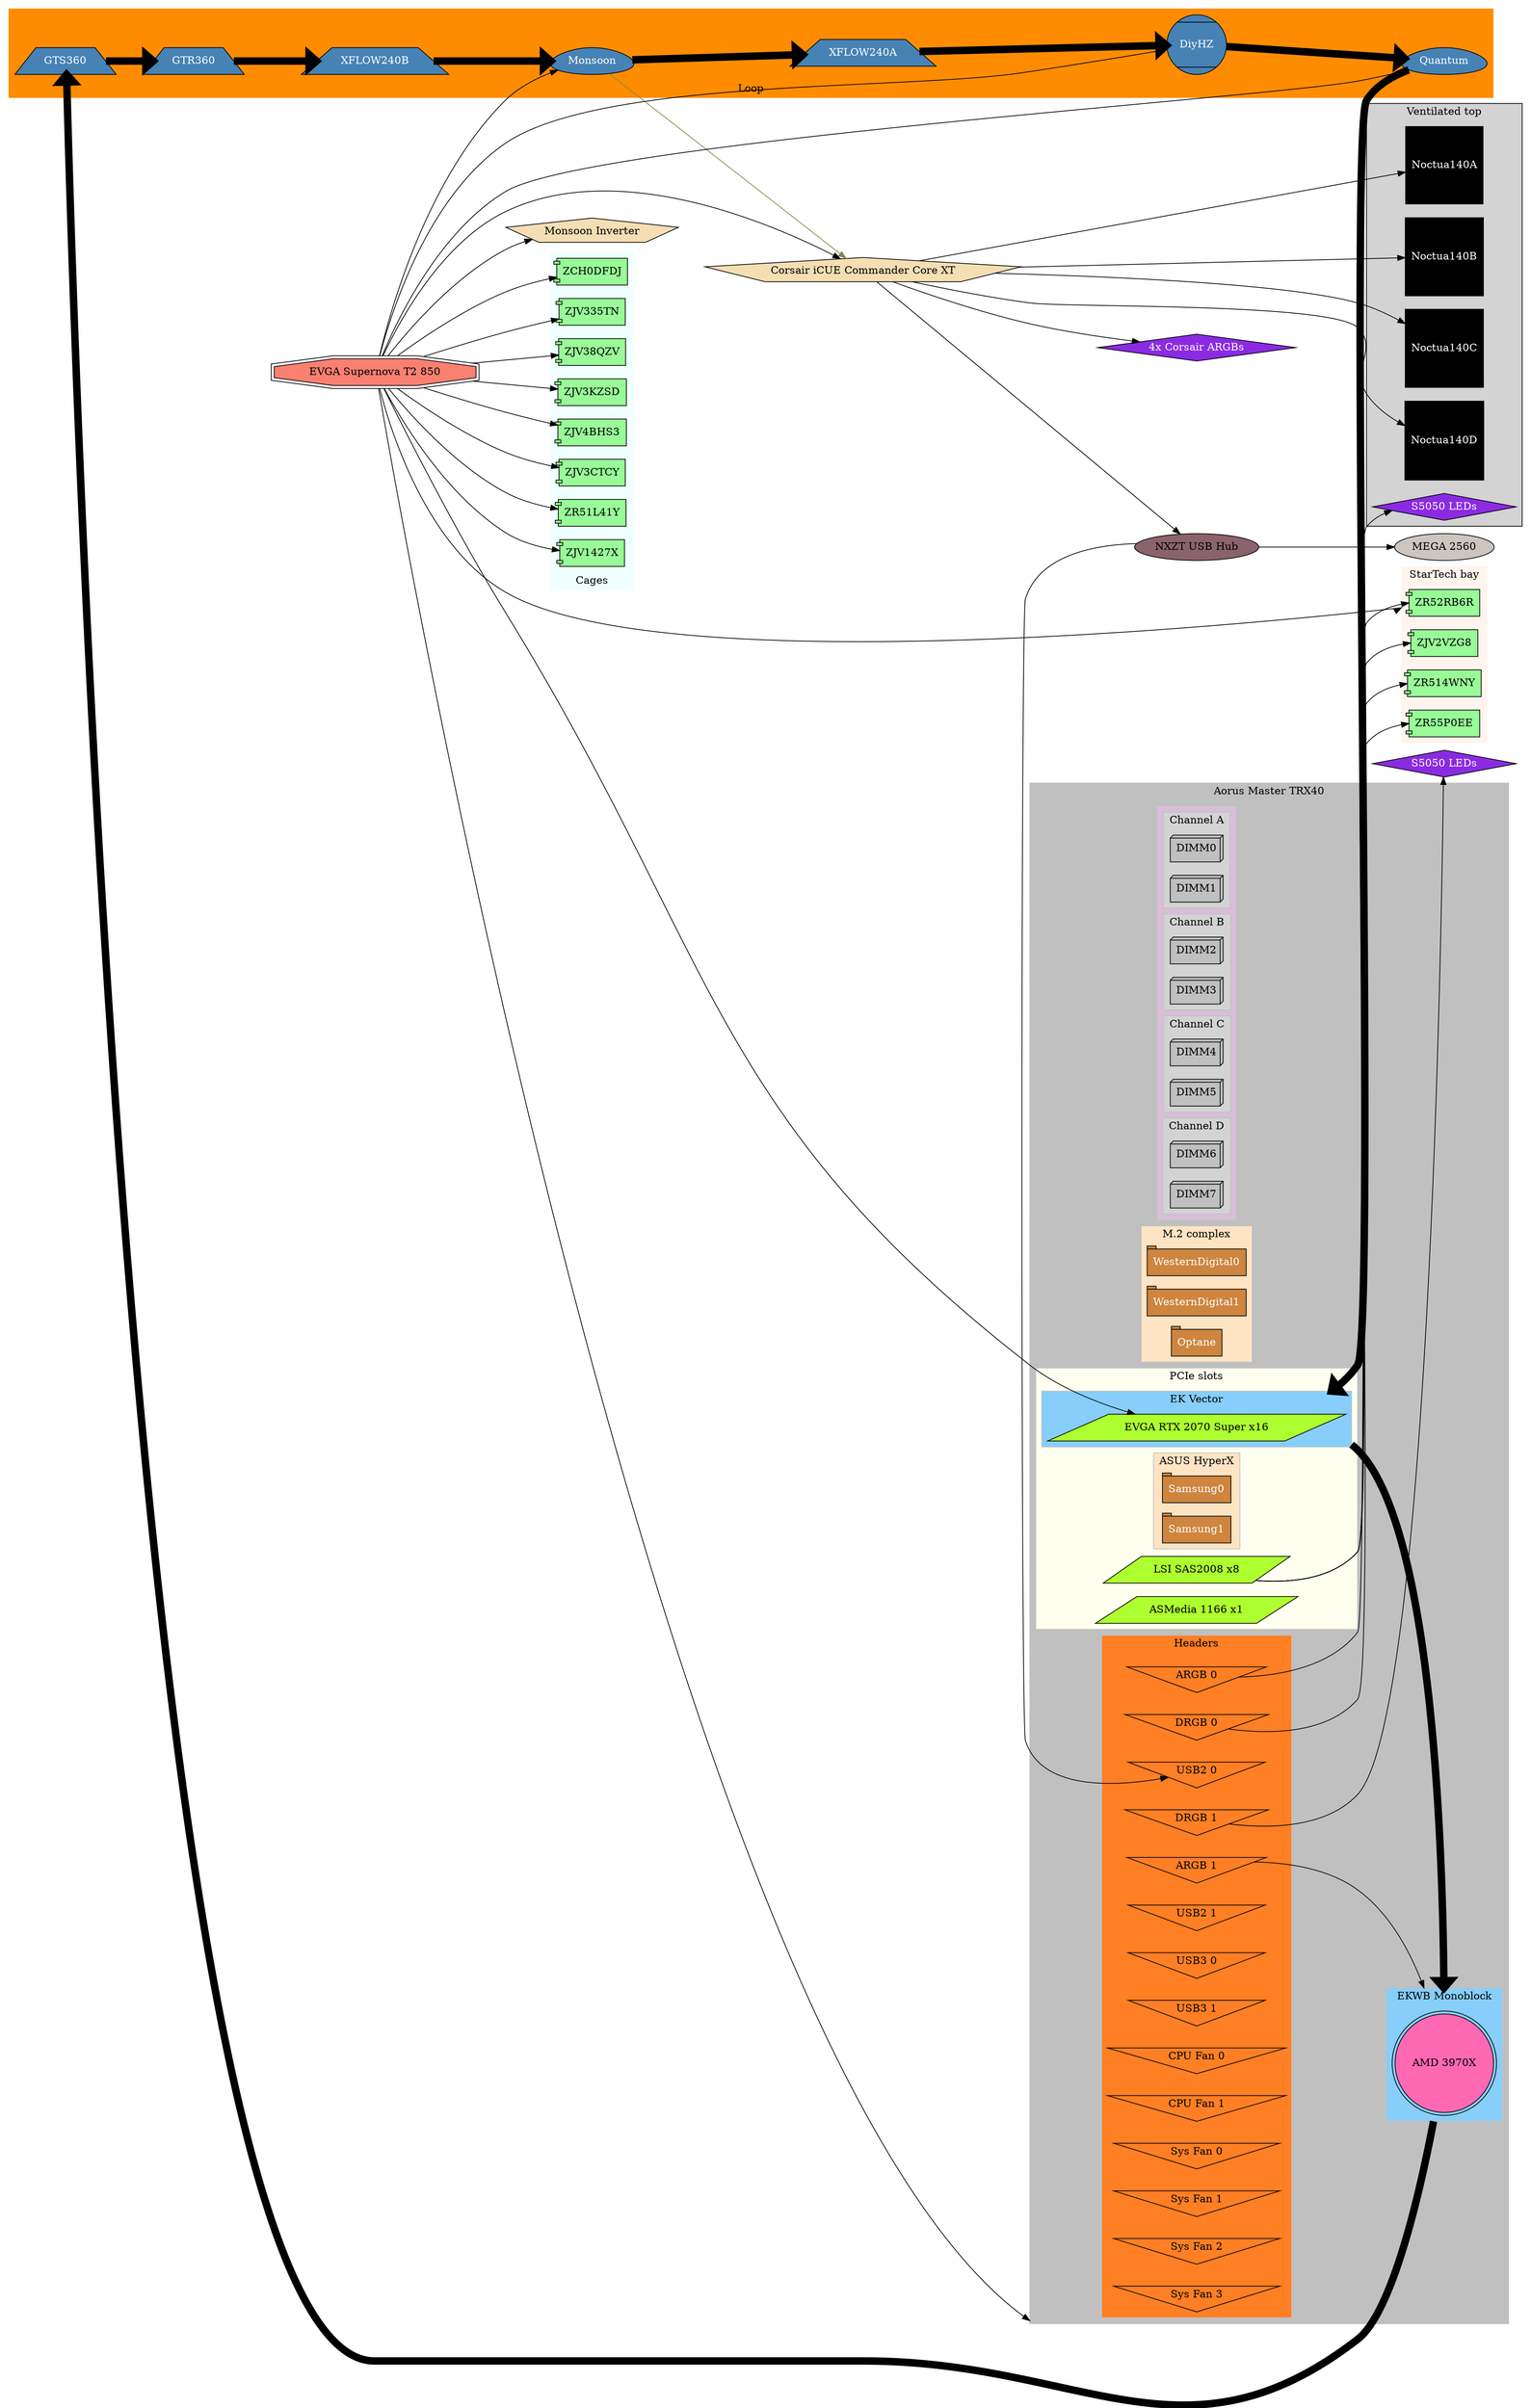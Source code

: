 digraph G {
		compound=true
		rankdir=LR;
		subgraph clusterStartech {
		  label="StarTech bay";
			style=filled;
			color=seashell;
			{ rank=same; ZR52RB6R ZR514WNY ZR55P0EE ZJV2VZG8 }
		}
	  subgraph clusterMobo {
		  label="Aorus Master TRX40";
			style=filled;
			color=grey;
			shape=Msquare;
			subgraph clusterMemory {
			  fillcolor=thistle;
				label="";
				subgraph clusterChannelA {
					label="Channel A";
					style=filled;
					fillcolor=lightgrey;
					{ rank=same; DIMM0 DIMM1 }
				}
				subgraph clusterChannelB {
					label="Channel B";
					style=filled;
					fillcolor=lightgrey;
					{ rank=same; DIMM2 DIMM3 }
				}
				subgraph clusterChannelC {
					label="Channel C";
					style=filled;
					fillcolor=lightgrey;
					{ rank=same; DIMM4 DIMM5 }
				}
				subgraph clusterChannelD {
					label="Channel D";
					style=filled;
					fillcolor=lightgrey;
					DIMM6
					DIMM7
				}
			}
			subgraph clusterM2s {
				label="M.2 complex";
				style=filled;
				fillcolor=bisque;
				WesternDigital0 [shape=tab style=filled fillcolor=peru fontcolor=white]
				WesternDigital1 [shape=tab style=filled fillcolor=peru fontcolor=white]
				Optane [shape=tab style=filled fillcolor=peru fontcolor=white]
			}
			subgraph clusterMonoblock {
				label="EKWB Monoblock";
				style=filled;
				fillcolor=lightskyblue;
				CPU [style=filled fillcolor=hotpink shape=doublecircle label="AMD 3970X"];
			}
			subgraph clusterPCIe {
				label="PCIe slots";
				style=filled;
				fillcolor=ivory;
				LSI [label="LSI SAS2008 x8"];
				ASM [label="ASMedia 1166 x1"];
				subgraph clusterEKVector {
					label="EK Vector";
					style=filled;
					fillcolor=lightskyblue;
					GPU [label="EVGA RTX 2070 Super x16"];
				}
				subgraph clusterHyperX {
					label="ASUS HyperX";
					style=filled;
					fillcolor=bisque;
					Samsung0 [shape=tab style=filled fillcolor=peru fontcolor=white]
					Samsung1 [shape=tab style=filled fillcolor=peru fontcolor=white]
				}
			}
			subgraph clusterHeaders {
				label="Headers";
				style=filled;
				fillcolor=chocolate1;
				ARGB0 [label="ARGB 0" shape=invtriangle]
				ARGB1 [label="ARGB 1" shape=invtriangle]
				DRGB0 [label="DRGB 0" shape=invtriangle]
				DRGB1 [label="DRGB 1" shape=invtriangle]
				USB20 [label="USB2 0" shape=invtriangle]
				USB21 [label="USB2 1" shape=invtriangle]
				USB30 [label="USB3 0" shape=invtriangle]
				USB31 [label="USB3 1" shape=invtriangle]
				FAN0 [label="CPU Fan 0" shape=invtriangle]
				FAN1 [label="CPU Fan 1" shape=invtriangle]
				FAN2 [label="Sys Fan 0" shape=invtriangle]
				FAN3 [label="Sys Fan 1" shape=invtriangle]
				FAN4 [label="Sys Fan 2" shape=invtriangle]
				FAN5 [label="Sys Fan 3" shape=invtriangle]
			}
	  }
		LSI -> ZR52RB6R
		LSI -> ZR514WNY
		LSI -> ZR55P0EE
		LSI -> ZJV2VZG8
		ZR52RB6R [shape=component fillcolor=palegreen style=filled];
		ZR514WNY [shape=component fillcolor=palegreen style=filled];
		ZR55P0EE [shape=component fillcolor=palegreen style=filled];
		ZJV2VZG8 [shape=component fillcolor=palegreen style=filled];
		GPU [style=filled fillcolor=greenyellow shape=parallelogram]
		LSI [style=filled fillcolor=greenyellow shape=parallelogram]
		ASM [style=filled fillcolor=greenyellow shape=parallelogram]
		DIMM0 [style=filled fillcolor=grey shape=box3d]
		DIMM1 [style=filled fillcolor=grey shape=box3d]
		DIMM2 [style=filled fillcolor=grey shape=box3d]
		DIMM3 [style=filled fillcolor=grey shape=box3d]
		DIMM4 [style=filled fillcolor=grey shape=box3d]
		DIMM5 [style=filled fillcolor=grey shape=box3d]
		DIMM6 [style=filled fillcolor=grey shape=box3d]
		DIMM7 [style=filled fillcolor=grey shape=box3d]
		subgraph clusterCages {
			labelloc="b";
		  label="Cages";
			style="filled";
			color="azure";
			ZJV38QZV [shape=component];
			ZJV3KZSD [shape=component];
			ZJV4BHS3 [shape=component];
			ZJV3CTCY [shape=component];
			ZR51L41Y [shape=component];
			ZJV1427X [shape=component];
			ZCH0DFDJ [shape=component];
			ZJV335TN [shape=component];
		}
		subgraph clusterLoop {
		  labelloc="b";
			label="Loop";
			style="filled";
			color="darkorange";
			Quantum [style=filled fillcolor=steelblue shape=egg fontcolor=white];
			Monsoon [style=filled fillcolor=steelblue shape=egg fontcolor=white];
			GTS360 [style=filled fillcolor=steelblue shape=trapezium fontcolor=white];
			GTR360 [style=filled fillcolor=steelblue shape=trapezium fontcolor=white];
			XFLOW240A [style=filled fillcolor=steelblue shape=trapezium fontcolor=white];
			XFLOW240B [style=filled fillcolor=steelblue shape=trapezium fontcolor=white];
		  DiyHZ [style=filled fillcolor=steelblue shape=Mcircle fontcolor=white];
		}
		XFLOW240B -> Monsoon [penwidth=10];
		Monsoon -> XFLOW240A [penwidth=10];
		XFLOW240A -> DiyHZ [penwidth=10];
		DiyHZ -> Quantum [penwidth=10];
		Quantum -> GPU [penwidth=10 lhead=clusterEKVector];
		GPU -> CPU [penwidth=10 ltail=clusterEKVector lhead=clusterMonoblock];
		CPU -> GTS360 [penwidth=10 ltail=clusterMonoblock];
		GTS360 -> GTR360 [penwidth=10];
		GTR360 -> XFLOW240B [penwidth=10];
		PSU->ZJV38QZV;
		PSU->ZJV3KZSD;
		PSU->ZJV4BHS3;
		PSU->ZJV3CTCY;
		PSU->ZR51L41Y;
		PSU->ZJV1427X;
		PSU->ZCH0DFDJ;
		PSU->ZJV335TN;
		ZJV38QZV [fillcolor=palegreen style=filled];
		ZJV3KZSD [fillcolor=palegreen style=filled];
		ZJV4BHS3 [fillcolor=palegreen style=filled];
		ZJV3CTCY [fillcolor=palegreen style=filled];
		ZR51L41Y [fillcolor=palegreen style=filled];
		ZJV1427X [fillcolor=palegreen style=filled];
		ZCH0DFDJ [fillcolor=palegreen style=filled];
		ZJV335TN [fillcolor=palegreen style=filled];
		PSU->ZR52RB6R [lhead=clusterStartech];
		PSU->GPU;
		PSU->CPU [lhead=clusterMobo];
		PSU->Quantum;
		PSU->Monsoon;
		PSU->DiyHZ;
		PSU [label="EVGA Supernova T2 850" style=filled fillcolor=salmon shape=doubleoctagon]
		Corsair [label="Corsair iCUE Commander Core XT" style=filled fillcolor=wheat shape=pentagon]
		CorsairLEDs [label="4x Corsair ARGBs" style=filled fillcolor=blueviolet fontcolor=white shape=diamond]
		subgraph clusterRoof {
		  label="Ventilated top";
			style=filled;
			Noctua140A [shape=Msquare style=filled fillcolor=black fontcolor=white];
			Noctua140B [shape=Msquare style=filled fillcolor=black fontcolor=white];
			Noctua140C [shape=Msquare style=filled fillcolor=black fontcolor=white];
			Noctua140D [shape=Msquare style=filled fillcolor=black fontcolor=white];
			LEDS0 [shape=diamond fontcolor=white fillcolor=blueviolet style=filled label="S5050 LEDs"];
		}
		Corsair->CorsairLEDs
		Corsair->Noctua140A
		Corsair->Noctua140B
		Corsair->Noctua140C
		Corsair->Noctua140D
		Inverter [label="Monsoon Inverter" style=filled fillcolor=wheat shape=pentagon]
	  PSU->Corsair	
		PSU->Inverter
		ARGB0->Quantum
		ARGB1->CPU [lhead=clusterMonoblock]
		DRGB0->LEDS0
	  LEDS1 [shape=diamond fontcolor=white fillcolor=blueviolet style=filled label="S5050 LEDs"];
		DRGB1->LEDS1
		Monsoon -> Corsair [color=khaki4]
		NXZT [label="NXZT USB Hub" style=filled fillcolor=pink4 style=filled]
		Corsair -> NXZT
		NXZT -> USB20
		Arduino [shape=oval style=filled fillcolor=seashell3 label="MEGA 2560"]
		NXZT -> Arduino
}
